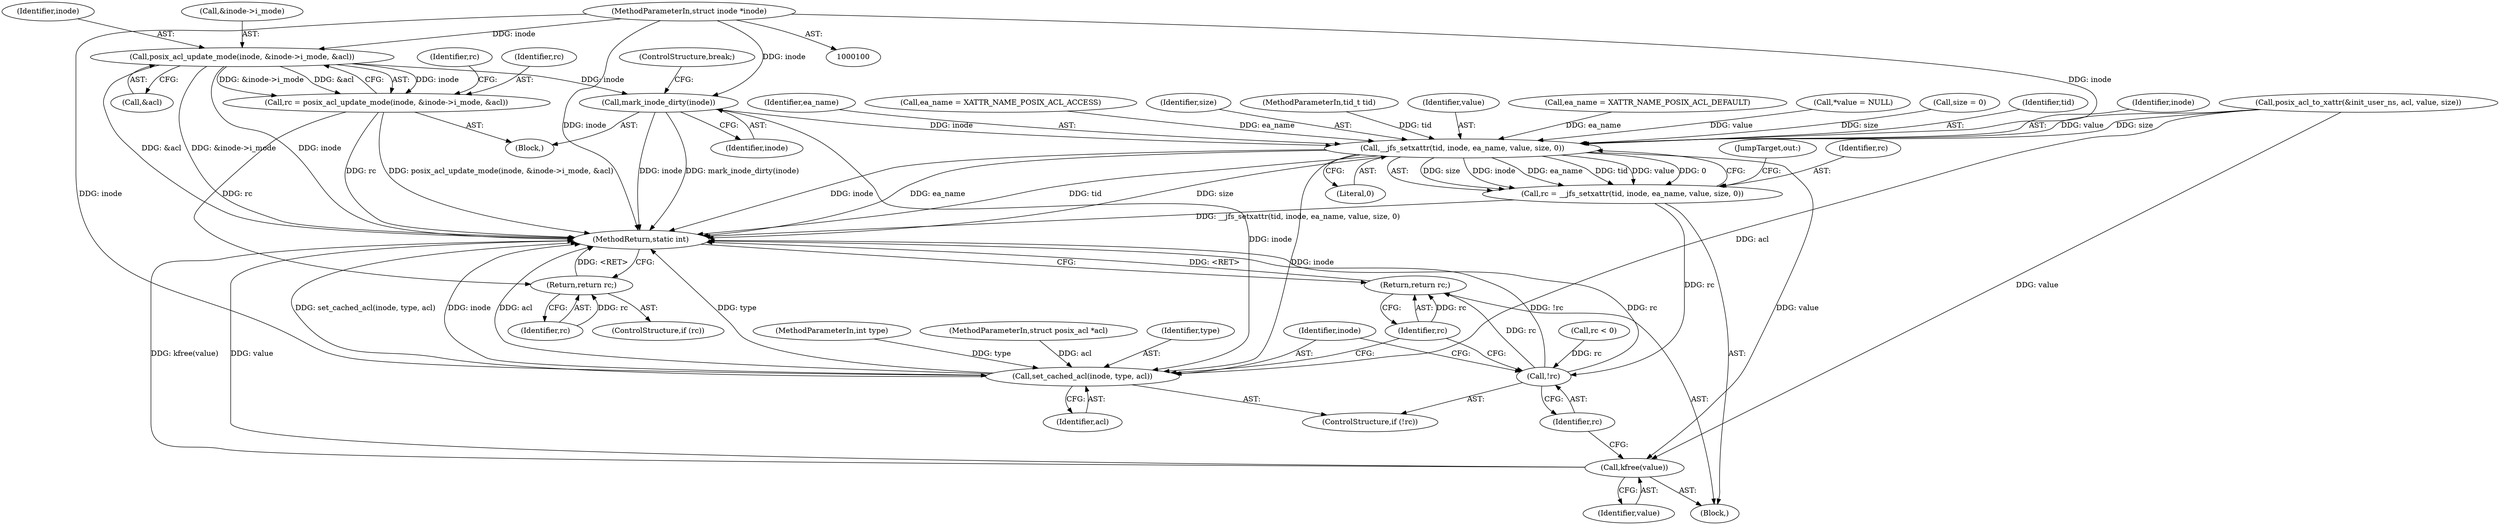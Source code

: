 digraph "0_linux_073931017b49d9458aa351605b43a7e34598caef_8@API" {
"1000128" [label="(Call,posix_acl_update_mode(inode, &inode->i_mode, &acl))"];
"1000102" [label="(MethodParameterIn,struct inode *inode)"];
"1000126" [label="(Call,rc = posix_acl_update_mode(inode, &inode->i_mode, &acl))"];
"1000138" [label="(Return,return rc;)"];
"1000145" [label="(Call,mark_inode_dirty(inode))"];
"1000192" [label="(Call,__jfs_setxattr(tid, inode, ea_name, value, size, 0))"];
"1000190" [label="(Call,rc = __jfs_setxattr(tid, inode, ea_name, value, size, 0))"];
"1000203" [label="(Call,!rc)"];
"1000209" [label="(Return,return rc;)"];
"1000200" [label="(Call,kfree(value))"];
"1000205" [label="(Call,set_cached_acl(inode, type, acl))"];
"1000209" [label="(Return,return rc;)"];
"1000204" [label="(Identifier,rc)"];
"1000190" [label="(Call,rc = __jfs_setxattr(tid, inode, ea_name, value, size, 0))"];
"1000194" [label="(Identifier,inode)"];
"1000192" [label="(Call,__jfs_setxattr(tid, inode, ea_name, value, size, 0))"];
"1000128" [label="(Call,posix_acl_update_mode(inode, &inode->i_mode, &acl))"];
"1000137" [label="(Identifier,rc)"];
"1000200" [label="(Call,kfree(value))"];
"1000134" [label="(Call,&acl)"];
"1000186" [label="(Call,rc < 0)"];
"1000210" [label="(Identifier,rc)"];
"1000195" [label="(Identifier,ea_name)"];
"1000203" [label="(Call,!rc)"];
"1000125" [label="(Block,)"];
"1000198" [label="(Literal,0)"];
"1000120" [label="(Call,ea_name = XATTR_NAME_POSIX_ACL_ACCESS)"];
"1000191" [label="(Identifier,rc)"];
"1000105" [label="(Block,)"];
"1000145" [label="(Call,mark_inode_dirty(inode))"];
"1000211" [label="(MethodReturn,static int)"];
"1000129" [label="(Identifier,inode)"];
"1000138" [label="(Return,return rc;)"];
"1000127" [label="(Identifier,rc)"];
"1000197" [label="(Identifier,size)"];
"1000126" [label="(Call,rc = posix_acl_update_mode(inode, &inode->i_mode, &acl))"];
"1000130" [label="(Call,&inode->i_mode)"];
"1000205" [label="(Call,set_cached_acl(inode, type, acl))"];
"1000201" [label="(Identifier,value)"];
"1000103" [label="(MethodParameterIn,int type)"];
"1000146" [label="(Identifier,inode)"];
"1000101" [label="(MethodParameterIn,tid_t tid)"];
"1000139" [label="(Identifier,rc)"];
"1000206" [label="(Identifier,inode)"];
"1000196" [label="(Identifier,value)"];
"1000102" [label="(MethodParameterIn,struct inode *inode)"];
"1000149" [label="(Call,ea_name = XATTR_NAME_POSIX_ACL_DEFAULT)"];
"1000113" [label="(Call,*value = NULL)"];
"1000109" [label="(Call,size = 0)"];
"1000208" [label="(Identifier,acl)"];
"1000147" [label="(ControlStructure,break;)"];
"1000179" [label="(Call,posix_acl_to_xattr(&init_user_ns, acl, value, size))"];
"1000193" [label="(Identifier,tid)"];
"1000202" [label="(ControlStructure,if (!rc))"];
"1000104" [label="(MethodParameterIn,struct posix_acl *acl)"];
"1000199" [label="(JumpTarget,out:)"];
"1000207" [label="(Identifier,type)"];
"1000136" [label="(ControlStructure,if (rc))"];
"1000128" -> "1000126"  [label="AST: "];
"1000128" -> "1000134"  [label="CFG: "];
"1000129" -> "1000128"  [label="AST: "];
"1000130" -> "1000128"  [label="AST: "];
"1000134" -> "1000128"  [label="AST: "];
"1000126" -> "1000128"  [label="CFG: "];
"1000128" -> "1000211"  [label="DDG: &inode->i_mode"];
"1000128" -> "1000211"  [label="DDG: inode"];
"1000128" -> "1000211"  [label="DDG: &acl"];
"1000128" -> "1000126"  [label="DDG: inode"];
"1000128" -> "1000126"  [label="DDG: &inode->i_mode"];
"1000128" -> "1000126"  [label="DDG: &acl"];
"1000102" -> "1000128"  [label="DDG: inode"];
"1000128" -> "1000145"  [label="DDG: inode"];
"1000102" -> "1000100"  [label="AST: "];
"1000102" -> "1000211"  [label="DDG: inode"];
"1000102" -> "1000145"  [label="DDG: inode"];
"1000102" -> "1000192"  [label="DDG: inode"];
"1000102" -> "1000205"  [label="DDG: inode"];
"1000126" -> "1000125"  [label="AST: "];
"1000127" -> "1000126"  [label="AST: "];
"1000137" -> "1000126"  [label="CFG: "];
"1000126" -> "1000211"  [label="DDG: rc"];
"1000126" -> "1000211"  [label="DDG: posix_acl_update_mode(inode, &inode->i_mode, &acl)"];
"1000126" -> "1000138"  [label="DDG: rc"];
"1000138" -> "1000136"  [label="AST: "];
"1000138" -> "1000139"  [label="CFG: "];
"1000139" -> "1000138"  [label="AST: "];
"1000211" -> "1000138"  [label="CFG: "];
"1000138" -> "1000211"  [label="DDG: <RET>"];
"1000139" -> "1000138"  [label="DDG: rc"];
"1000145" -> "1000125"  [label="AST: "];
"1000145" -> "1000146"  [label="CFG: "];
"1000146" -> "1000145"  [label="AST: "];
"1000147" -> "1000145"  [label="CFG: "];
"1000145" -> "1000211"  [label="DDG: mark_inode_dirty(inode)"];
"1000145" -> "1000211"  [label="DDG: inode"];
"1000145" -> "1000192"  [label="DDG: inode"];
"1000145" -> "1000205"  [label="DDG: inode"];
"1000192" -> "1000190"  [label="AST: "];
"1000192" -> "1000198"  [label="CFG: "];
"1000193" -> "1000192"  [label="AST: "];
"1000194" -> "1000192"  [label="AST: "];
"1000195" -> "1000192"  [label="AST: "];
"1000196" -> "1000192"  [label="AST: "];
"1000197" -> "1000192"  [label="AST: "];
"1000198" -> "1000192"  [label="AST: "];
"1000190" -> "1000192"  [label="CFG: "];
"1000192" -> "1000211"  [label="DDG: size"];
"1000192" -> "1000211"  [label="DDG: inode"];
"1000192" -> "1000211"  [label="DDG: ea_name"];
"1000192" -> "1000211"  [label="DDG: tid"];
"1000192" -> "1000190"  [label="DDG: size"];
"1000192" -> "1000190"  [label="DDG: inode"];
"1000192" -> "1000190"  [label="DDG: ea_name"];
"1000192" -> "1000190"  [label="DDG: tid"];
"1000192" -> "1000190"  [label="DDG: value"];
"1000192" -> "1000190"  [label="DDG: 0"];
"1000101" -> "1000192"  [label="DDG: tid"];
"1000120" -> "1000192"  [label="DDG: ea_name"];
"1000149" -> "1000192"  [label="DDG: ea_name"];
"1000113" -> "1000192"  [label="DDG: value"];
"1000179" -> "1000192"  [label="DDG: value"];
"1000179" -> "1000192"  [label="DDG: size"];
"1000109" -> "1000192"  [label="DDG: size"];
"1000192" -> "1000200"  [label="DDG: value"];
"1000192" -> "1000205"  [label="DDG: inode"];
"1000190" -> "1000105"  [label="AST: "];
"1000191" -> "1000190"  [label="AST: "];
"1000199" -> "1000190"  [label="CFG: "];
"1000190" -> "1000211"  [label="DDG: __jfs_setxattr(tid, inode, ea_name, value, size, 0)"];
"1000190" -> "1000203"  [label="DDG: rc"];
"1000203" -> "1000202"  [label="AST: "];
"1000203" -> "1000204"  [label="CFG: "];
"1000204" -> "1000203"  [label="AST: "];
"1000206" -> "1000203"  [label="CFG: "];
"1000210" -> "1000203"  [label="CFG: "];
"1000203" -> "1000211"  [label="DDG: rc"];
"1000203" -> "1000211"  [label="DDG: !rc"];
"1000186" -> "1000203"  [label="DDG: rc"];
"1000203" -> "1000209"  [label="DDG: rc"];
"1000209" -> "1000105"  [label="AST: "];
"1000209" -> "1000210"  [label="CFG: "];
"1000210" -> "1000209"  [label="AST: "];
"1000211" -> "1000209"  [label="CFG: "];
"1000209" -> "1000211"  [label="DDG: <RET>"];
"1000210" -> "1000209"  [label="DDG: rc"];
"1000200" -> "1000105"  [label="AST: "];
"1000200" -> "1000201"  [label="CFG: "];
"1000201" -> "1000200"  [label="AST: "];
"1000204" -> "1000200"  [label="CFG: "];
"1000200" -> "1000211"  [label="DDG: kfree(value)"];
"1000200" -> "1000211"  [label="DDG: value"];
"1000179" -> "1000200"  [label="DDG: value"];
"1000205" -> "1000202"  [label="AST: "];
"1000205" -> "1000208"  [label="CFG: "];
"1000206" -> "1000205"  [label="AST: "];
"1000207" -> "1000205"  [label="AST: "];
"1000208" -> "1000205"  [label="AST: "];
"1000210" -> "1000205"  [label="CFG: "];
"1000205" -> "1000211"  [label="DDG: set_cached_acl(inode, type, acl)"];
"1000205" -> "1000211"  [label="DDG: inode"];
"1000205" -> "1000211"  [label="DDG: acl"];
"1000205" -> "1000211"  [label="DDG: type"];
"1000103" -> "1000205"  [label="DDG: type"];
"1000179" -> "1000205"  [label="DDG: acl"];
"1000104" -> "1000205"  [label="DDG: acl"];
}
